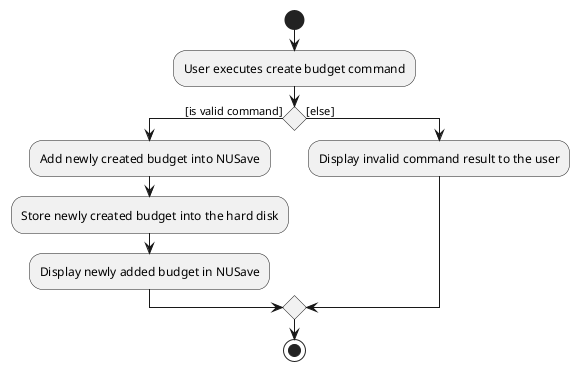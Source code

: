 @startuml
start
:User executes create budget command;

'Since the beta syntax does not support placing the condition outside the
'diamond we place it as the true branch instead.

if () then ([is valid command])
    :Add newly created budget into NUSave;
    :Store newly created budget into the hard disk;
    :Display newly added budget in NUSave;
else ([else])
:Display invalid command result to the user;
endif
stop
@enduml